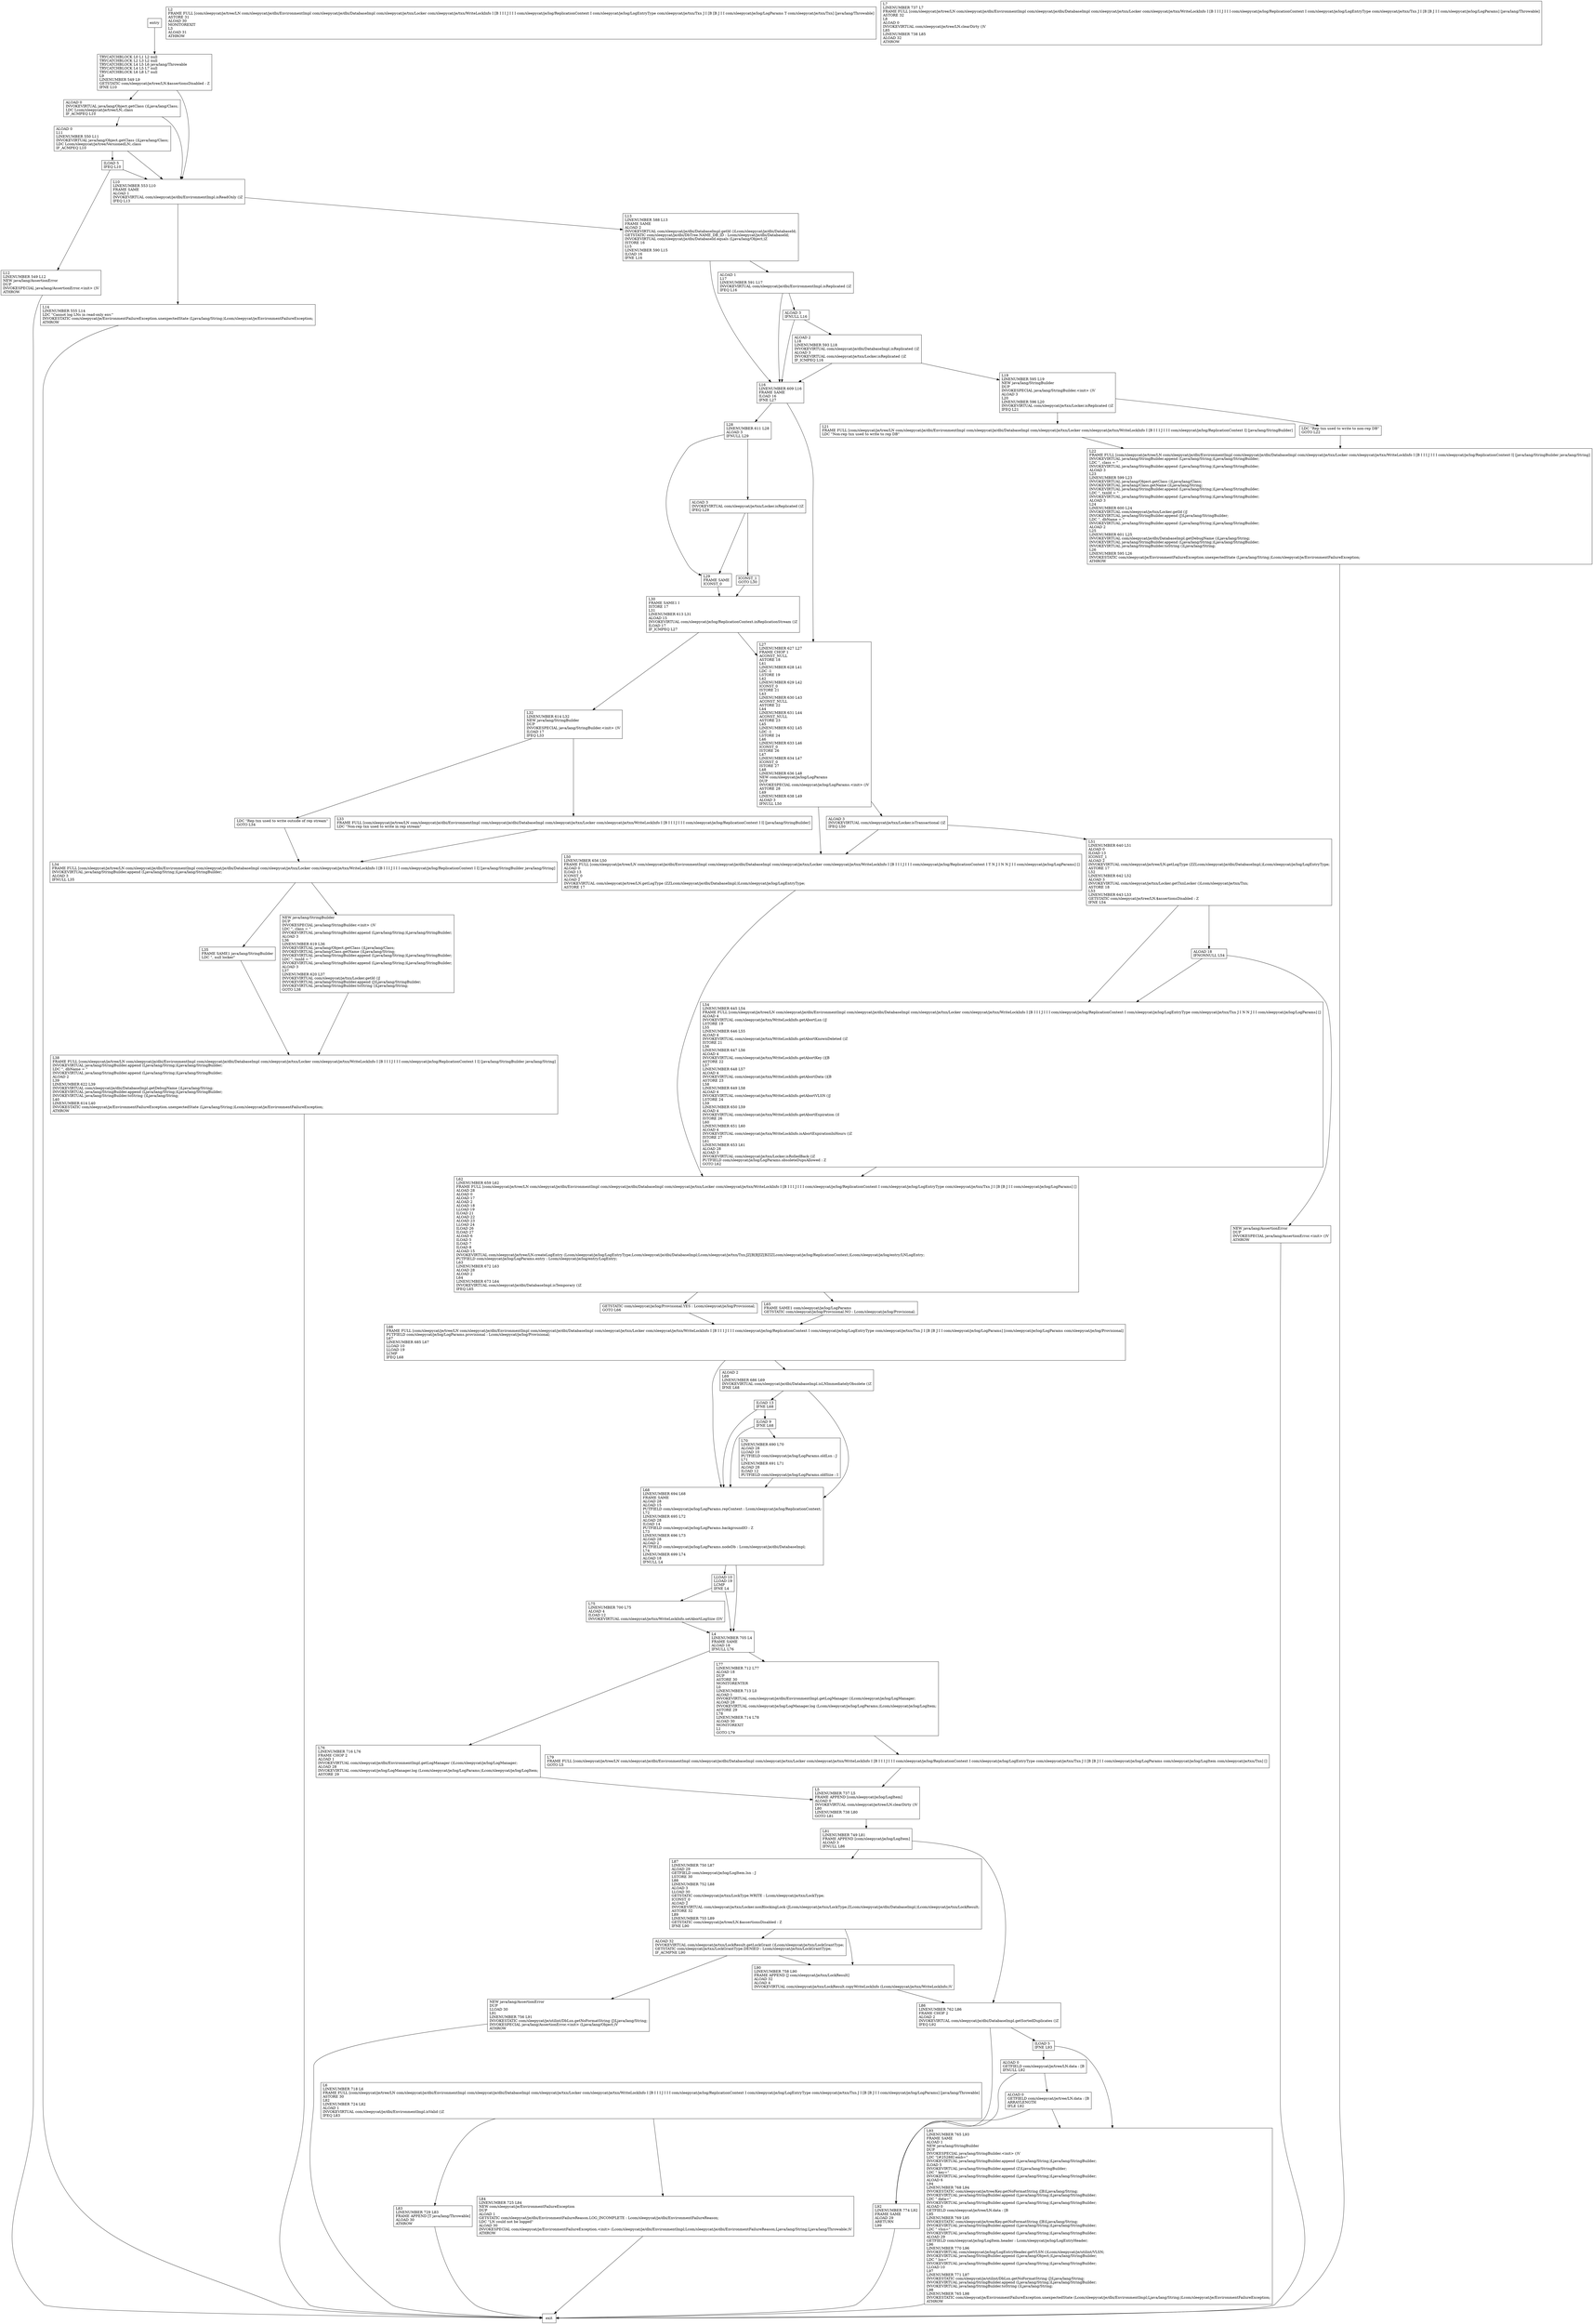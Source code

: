 digraph logInternal {
node [shape=record];
763597826 [label="LLOAD 10\lLLOAD 19\lLCMP\lIFNE L4\l"];
1987564320 [label="L13\lLINENUMBER 588 L13\lFRAME SAME\lALOAD 2\lINVOKEVIRTUAL com/sleepycat/je/dbi/DatabaseImpl.getId ()Lcom/sleepycat/je/dbi/DatabaseId;\lGETSTATIC com/sleepycat/je/dbi/DbTree.NAME_DB_ID : Lcom/sleepycat/je/dbi/DatabaseId;\lINVOKEVIRTUAL com/sleepycat/je/dbi/DatabaseId.equals (Ljava/lang/Object;)Z\lISTORE 16\lL15\lLINENUMBER 590 L15\lILOAD 16\lIFNE L16\l"];
179684149 [label="L2\lFRAME FULL [com/sleepycat/je/tree/LN com/sleepycat/je/dbi/EnvironmentImpl com/sleepycat/je/dbi/DatabaseImpl com/sleepycat/je/txn/Locker com/sleepycat/je/txn/WriteLockInfo I [B I I I J I I I com/sleepycat/je/log/ReplicationContext I com/sleepycat/je/log/LogEntryType com/sleepycat/je/txn/Txn J I [B [B J I I com/sleepycat/je/log/LogParams T com/sleepycat/je/txn/Txn] [java/lang/Throwable]\lASTORE 31\lALOAD 30\lMONITOREXIT\lL3\lALOAD 31\lATHROW\l"];
843031928 [label="LDC \"Rep txn used to write outside of rep stream\"\lGOTO L34\l"];
24663792 [label="L19\lLINENUMBER 595 L19\lNEW java/lang/StringBuilder\lDUP\lINVOKESPECIAL java/lang/StringBuilder.\<init\> ()V\lALOAD 3\lL20\lLINENUMBER 596 L20\lINVOKEVIRTUAL com/sleepycat/je/txn/Locker.isReplicated ()Z\lIFEQ L21\l"];
788045379 [label="L81\lLINENUMBER 749 L81\lFRAME APPEND [com/sleepycat/je/log/LogItem]\lALOAD 3\lIFNULL L86\l"];
1750744084 [label="ALOAD 3\lINVOKEVIRTUAL com/sleepycat/je/txn/Locker.isReplicated ()Z\lIFEQ L29\l"];
741087120 [label="L4\lLINENUMBER 705 L4\lFRAME SAME\lALOAD 18\lIFNULL L76\l"];
1765473489 [label="L87\lLINENUMBER 750 L87\lALOAD 29\lGETFIELD com/sleepycat/je/log/LogItem.lsn : J\lLSTORE 30\lL88\lLINENUMBER 752 L88\lALOAD 3\lLLOAD 30\lGETSTATIC com/sleepycat/je/txn/LockType.WRITE : Lcom/sleepycat/je/txn/LockType;\lICONST_0\lALOAD 2\lINVOKEVIRTUAL com/sleepycat/je/txn/Locker.nonBlockingLock (JLcom/sleepycat/je/txn/LockType;ZLcom/sleepycat/je/dbi/DatabaseImpl;)Lcom/sleepycat/je/txn/LockResult;\lASTORE 32\lL89\lLINENUMBER 755 L89\lGETSTATIC com/sleepycat/je/tree/LN.$assertionsDisabled : Z\lIFNE L90\l"];
1344969520 [label="ALOAD 3\lINVOKEVIRTUAL com/sleepycat/je/txn/Locker.isTransactional ()Z\lIFEQ L50\l"];
1050915341 [label="ALOAD 2\lL18\lLINENUMBER 593 L18\lINVOKEVIRTUAL com/sleepycat/je/dbi/DatabaseImpl.isReplicated ()Z\lALOAD 3\lINVOKEVIRTUAL com/sleepycat/je/txn/Locker.isReplicated ()Z\lIF_ICMPEQ L16\l"];
191220875 [label="L12\lLINENUMBER 549 L12\lNEW java/lang/AssertionError\lDUP\lINVOKESPECIAL java/lang/AssertionError.\<init\> ()V\lATHROW\l"];
742976305 [label="L33\lFRAME FULL [com/sleepycat/je/tree/LN com/sleepycat/je/dbi/EnvironmentImpl com/sleepycat/je/dbi/DatabaseImpl com/sleepycat/je/txn/Locker com/sleepycat/je/txn/WriteLockInfo I [B I I I J I I I com/sleepycat/je/log/ReplicationContext I I] [java/lang/StringBuilder]\lLDC \"Non-rep txn used to write in rep stream\"\l"];
999746083 [label="L92\lLINENUMBER 774 L92\lFRAME SAME\lALOAD 29\lARETURN\lL99\l"];
312941037 [label="NEW java/lang/StringBuilder\lDUP\lINVOKESPECIAL java/lang/StringBuilder.\<init\> ()V\lLDC \", class = \"\lINVOKEVIRTUAL java/lang/StringBuilder.append (Ljava/lang/String;)Ljava/lang/StringBuilder;\lALOAD 3\lL36\lLINENUMBER 619 L36\lINVOKEVIRTUAL java/lang/Object.getClass ()Ljava/lang/Class;\lINVOKEVIRTUAL java/lang/Class.getName ()Ljava/lang/String;\lINVOKEVIRTUAL java/lang/StringBuilder.append (Ljava/lang/String;)Ljava/lang/StringBuilder;\lLDC \", txnId = \"\lINVOKEVIRTUAL java/lang/StringBuilder.append (Ljava/lang/String;)Ljava/lang/StringBuilder;\lALOAD 3\lL37\lLINENUMBER 620 L37\lINVOKEVIRTUAL com/sleepycat/je/txn/Locker.getId ()J\lINVOKEVIRTUAL java/lang/StringBuilder.append (J)Ljava/lang/StringBuilder;\lINVOKEVIRTUAL java/lang/StringBuilder.toString ()Ljava/lang/String;\lGOTO L38\l"];
1125536386 [label="L84\lLINENUMBER 725 L84\lNEW com/sleepycat/je/EnvironmentFailureException\lDUP\lALOAD 1\lGETSTATIC com/sleepycat/je/dbi/EnvironmentFailureReason.LOG_INCOMPLETE : Lcom/sleepycat/je/dbi/EnvironmentFailureReason;\lLDC \"LN could not be logged\"\lALOAD 30\lINVOKESPECIAL com/sleepycat/je/EnvironmentFailureException.\<init\> (Lcom/sleepycat/je/dbi/EnvironmentImpl;Lcom/sleepycat/je/dbi/EnvironmentFailureReason;Ljava/lang/String;Ljava/lang/Throwable;)V\lATHROW\l"];
1395115267 [label="ALOAD 0\lGETFIELD com/sleepycat/je/tree/LN.data : [B\lARRAYLENGTH\lIFLE L92\l"];
636913877 [label="ALOAD 32\lINVOKEVIRTUAL com/sleepycat/je/txn/LockResult.getLockGrant ()Lcom/sleepycat/je/txn/LockGrantType;\lGETSTATIC com/sleepycat/je/txn/LockGrantType.DENIED : Lcom/sleepycat/je/txn/LockGrantType;\lIF_ACMPNE L90\l"];
2044557803 [label="L35\lFRAME SAME1 java/lang/StringBuilder\lLDC \", null locker\"\l"];
1193493596 [label="L77\lLINENUMBER 712 L77\lALOAD 18\lDUP\lASTORE 30\lMONITORENTER\lL0\lLINENUMBER 713 L0\lALOAD 1\lINVOKEVIRTUAL com/sleepycat/je/dbi/EnvironmentImpl.getLogManager ()Lcom/sleepycat/je/log/LogManager;\lALOAD 28\lINVOKEVIRTUAL com/sleepycat/je/log/LogManager.log (Lcom/sleepycat/je/log/LogParams;)Lcom/sleepycat/je/log/LogItem;\lASTORE 29\lL78\lLINENUMBER 714 L78\lALOAD 30\lMONITOREXIT\lL1\lGOTO L79\l"];
922304163 [label="L32\lLINENUMBER 614 L32\lNEW java/lang/StringBuilder\lDUP\lINVOKESPECIAL java/lang/StringBuilder.\<init\> ()V\lILOAD 17\lIFEQ L33\l"];
984528475 [label="L90\lLINENUMBER 758 L90\lFRAME APPEND [J com/sleepycat/je/txn/LockResult]\lALOAD 32\lALOAD 4\lINVOKEVIRTUAL com/sleepycat/je/txn/LockResult.copyWriteLockInfo (Lcom/sleepycat/je/txn/WriteLockInfo;)V\l"];
175060213 [label="GETSTATIC com/sleepycat/je/log/Provisional.YES : Lcom/sleepycat/je/log/Provisional;\lGOTO L66\l"];
74025702 [label="ILOAD 9\lIFNE L68\l"];
914757581 [label="L38\lFRAME FULL [com/sleepycat/je/tree/LN com/sleepycat/je/dbi/EnvironmentImpl com/sleepycat/je/dbi/DatabaseImpl com/sleepycat/je/txn/Locker com/sleepycat/je/txn/WriteLockInfo I [B I I I J I I I com/sleepycat/je/log/ReplicationContext I I] [java/lang/StringBuilder java/lang/String]\lINVOKEVIRTUAL java/lang/StringBuilder.append (Ljava/lang/String;)Ljava/lang/StringBuilder;\lLDC \", dbName = \"\lINVOKEVIRTUAL java/lang/StringBuilder.append (Ljava/lang/String;)Ljava/lang/StringBuilder;\lALOAD 2\lL39\lLINENUMBER 622 L39\lINVOKEVIRTUAL com/sleepycat/je/dbi/DatabaseImpl.getDebugName ()Ljava/lang/String;\lINVOKEVIRTUAL java/lang/StringBuilder.append (Ljava/lang/String;)Ljava/lang/StringBuilder;\lINVOKEVIRTUAL java/lang/StringBuilder.toString ()Ljava/lang/String;\lL40\lLINENUMBER 614 L40\lINVOKESTATIC com/sleepycat/je/EnvironmentFailureException.unexpectedState (Ljava/lang/String;)Lcom/sleepycat/je/EnvironmentFailureException;\lATHROW\l"];
259660228 [label="L30\lFRAME SAME1 I\lISTORE 17\lL31\lLINENUMBER 613 L31\lALOAD 15\lINVOKEVIRTUAL com/sleepycat/je/log/ReplicationContext.inReplicationStream ()Z\lILOAD 17\lIF_ICMPEQ L27\l"];
454309070 [label="NEW java/lang/AssertionError\lDUP\lLLOAD 30\lL91\lLINENUMBER 756 L91\lINVOKESTATIC com/sleepycat/je/utilint/DbLsn.getNoFormatString (J)Ljava/lang/String;\lINVOKESPECIAL java/lang/AssertionError.\<init\> (Ljava/lang/Object;)V\lATHROW\l"];
1683658313 [label="L75\lLINENUMBER 700 L75\lALOAD 4\lILOAD 12\lINVOKEVIRTUAL com/sleepycat/je/txn/WriteLockInfo.setAbortLogSize (I)V\l"];
1834634841 [label="TRYCATCHBLOCK L0 L1 L2 null\lTRYCATCHBLOCK L2 L3 L2 null\lTRYCATCHBLOCK L4 L5 L6 java/lang/Throwable\lTRYCATCHBLOCK L4 L5 L7 null\lTRYCATCHBLOCK L6 L8 L7 null\lL9\lLINENUMBER 549 L9\lGETSTATIC com/sleepycat/je/tree/LN.$assertionsDisabled : Z\lIFNE L10\l"];
1678282940 [label="ALOAD 0\lL11\lLINENUMBER 550 L11\lINVOKEVIRTUAL java/lang/Object.getClass ()Ljava/lang/Class;\lLDC Lcom/sleepycat/je/tree/VersionedLN;.class\lIF_ACMPEQ L10\l"];
1277874229 [label="L29\lFRAME SAME\lICONST_0\l"];
1150610696 [label="L54\lLINENUMBER 645 L54\lFRAME FULL [com/sleepycat/je/tree/LN com/sleepycat/je/dbi/EnvironmentImpl com/sleepycat/je/dbi/DatabaseImpl com/sleepycat/je/txn/Locker com/sleepycat/je/txn/WriteLockInfo I [B I I I J I I I com/sleepycat/je/log/ReplicationContext I com/sleepycat/je/log/LogEntryType com/sleepycat/je/txn/Txn J I N N J I I com/sleepycat/je/log/LogParams] []\lALOAD 4\lINVOKEVIRTUAL com/sleepycat/je/txn/WriteLockInfo.getAbortLsn ()J\lLSTORE 19\lL55\lLINENUMBER 646 L55\lALOAD 4\lINVOKEVIRTUAL com/sleepycat/je/txn/WriteLockInfo.getAbortKnownDeleted ()Z\lISTORE 21\lL56\lLINENUMBER 647 L56\lALOAD 4\lINVOKEVIRTUAL com/sleepycat/je/txn/WriteLockInfo.getAbortKey ()[B\lASTORE 22\lL57\lLINENUMBER 648 L57\lALOAD 4\lINVOKEVIRTUAL com/sleepycat/je/txn/WriteLockInfo.getAbortData ()[B\lASTORE 23\lL58\lLINENUMBER 649 L58\lALOAD 4\lINVOKEVIRTUAL com/sleepycat/je/txn/WriteLockInfo.getAbortVLSN ()J\lLSTORE 24\lL59\lLINENUMBER 650 L59\lALOAD 4\lINVOKEVIRTUAL com/sleepycat/je/txn/WriteLockInfo.getAbortExpiration ()I\lISTORE 26\lL60\lLINENUMBER 651 L60\lALOAD 4\lINVOKEVIRTUAL com/sleepycat/je/txn/WriteLockInfo.isAbortExpirationInHours ()Z\lISTORE 27\lL61\lLINENUMBER 653 L61\lALOAD 28\lALOAD 3\lINVOKEVIRTUAL com/sleepycat/je/txn/Locker.isRolledBack ()Z\lPUTFIELD com/sleepycat/je/log/LogParams.obsoleteDupsAllowed : Z\lGOTO L62\l"];
1434375322 [label="L70\lLINENUMBER 690 L70\lALOAD 28\lLLOAD 10\lPUTFIELD com/sleepycat/je/log/LogParams.oldLsn : J\lL71\lLINENUMBER 691 L71\lALOAD 28\lILOAD 12\lPUTFIELD com/sleepycat/je/log/LogParams.oldSize : I\l"];
1178361103 [label="L22\lFRAME FULL [com/sleepycat/je/tree/LN com/sleepycat/je/dbi/EnvironmentImpl com/sleepycat/je/dbi/DatabaseImpl com/sleepycat/je/txn/Locker com/sleepycat/je/txn/WriteLockInfo I [B I I I J I I I com/sleepycat/je/log/ReplicationContext I] [java/lang/StringBuilder java/lang/String]\lINVOKEVIRTUAL java/lang/StringBuilder.append (Ljava/lang/String;)Ljava/lang/StringBuilder;\lLDC \", class = \"\lINVOKEVIRTUAL java/lang/StringBuilder.append (Ljava/lang/String;)Ljava/lang/StringBuilder;\lALOAD 3\lL23\lLINENUMBER 599 L23\lINVOKEVIRTUAL java/lang/Object.getClass ()Ljava/lang/Class;\lINVOKEVIRTUAL java/lang/Class.getName ()Ljava/lang/String;\lINVOKEVIRTUAL java/lang/StringBuilder.append (Ljava/lang/String;)Ljava/lang/StringBuilder;\lLDC \", txnId = \"\lINVOKEVIRTUAL java/lang/StringBuilder.append (Ljava/lang/String;)Ljava/lang/StringBuilder;\lALOAD 3\lL24\lLINENUMBER 600 L24\lINVOKEVIRTUAL com/sleepycat/je/txn/Locker.getId ()J\lINVOKEVIRTUAL java/lang/StringBuilder.append (J)Ljava/lang/StringBuilder;\lLDC \", dbName = \"\lINVOKEVIRTUAL java/lang/StringBuilder.append (Ljava/lang/String;)Ljava/lang/StringBuilder;\lALOAD 2\lL25\lLINENUMBER 601 L25\lINVOKEVIRTUAL com/sleepycat/je/dbi/DatabaseImpl.getDebugName ()Ljava/lang/String;\lINVOKEVIRTUAL java/lang/StringBuilder.append (Ljava/lang/String;)Ljava/lang/StringBuilder;\lINVOKEVIRTUAL java/lang/StringBuilder.toString ()Ljava/lang/String;\lL26\lLINENUMBER 595 L26\lINVOKESTATIC com/sleepycat/je/EnvironmentFailureException.unexpectedState (Ljava/lang/String;)Lcom/sleepycat/je/EnvironmentFailureException;\lATHROW\l"];
687476728 [label="L68\lLINENUMBER 694 L68\lFRAME SAME\lALOAD 28\lALOAD 15\lPUTFIELD com/sleepycat/je/log/LogParams.repContext : Lcom/sleepycat/je/log/ReplicationContext;\lL72\lLINENUMBER 695 L72\lALOAD 28\lILOAD 14\lPUTFIELD com/sleepycat/je/log/LogParams.backgroundIO : Z\lL73\lLINENUMBER 696 L73\lALOAD 28\lALOAD 2\lPUTFIELD com/sleepycat/je/log/LogParams.nodeDb : Lcom/sleepycat/je/dbi/DatabaseImpl;\lL74\lLINENUMBER 699 L74\lALOAD 18\lIFNULL L4\l"];
2062061041 [label="L50\lLINENUMBER 656 L50\lFRAME FULL [com/sleepycat/je/tree/LN com/sleepycat/je/dbi/EnvironmentImpl com/sleepycat/je/dbi/DatabaseImpl com/sleepycat/je/txn/Locker com/sleepycat/je/txn/WriteLockInfo I [B I I I J I I I com/sleepycat/je/log/ReplicationContext I T N J I N N J I I com/sleepycat/je/log/LogParams] []\lALOAD 0\lILOAD 13\lICONST_0\lALOAD 2\lINVOKEVIRTUAL com/sleepycat/je/tree/LN.getLogType (ZZLcom/sleepycat/je/dbi/DatabaseImpl;)Lcom/sleepycat/je/log/LogEntryType;\lASTORE 17\l"];
1768974462 [label="L62\lLINENUMBER 659 L62\lFRAME FULL [com/sleepycat/je/tree/LN com/sleepycat/je/dbi/EnvironmentImpl com/sleepycat/je/dbi/DatabaseImpl com/sleepycat/je/txn/Locker com/sleepycat/je/txn/WriteLockInfo I [B I I I J I I I com/sleepycat/je/log/ReplicationContext I com/sleepycat/je/log/LogEntryType com/sleepycat/je/txn/Txn J I [B [B J I I com/sleepycat/je/log/LogParams] []\lALOAD 28\lALOAD 0\lALOAD 17\lALOAD 2\lALOAD 18\lLLOAD 19\lILOAD 21\lALOAD 22\lALOAD 23\lLLOAD 24\lILOAD 26\lILOAD 27\lALOAD 6\lILOAD 5\lILOAD 7\lILOAD 8\lALOAD 15\lINVOKEVIRTUAL com/sleepycat/je/tree/LN.createLogEntry (Lcom/sleepycat/je/log/LogEntryType;Lcom/sleepycat/je/dbi/DatabaseImpl;Lcom/sleepycat/je/txn/Txn;JZ[B[BJIZ[BZIZLcom/sleepycat/je/log/ReplicationContext;)Lcom/sleepycat/je/log/entry/LNLogEntry;\lPUTFIELD com/sleepycat/je/log/LogParams.entry : Lcom/sleepycat/je/log/entry/LogEntry;\lL63\lLINENUMBER 672 L63\lALOAD 28\lALOAD 2\lL64\lLINENUMBER 673 L64\lINVOKEVIRTUAL com/sleepycat/je/dbi/DatabaseImpl.isTemporary ()Z\lIFEQ L65\l"];
1528771298 [label="ILOAD 5\lIFEQ L10\l"];
1609362223 [label="ALOAD 0\lGETFIELD com/sleepycat/je/tree/LN.data : [B\lIFNULL L92\l"];
2119860224 [label="NEW java/lang/AssertionError\lDUP\lINVOKESPECIAL java/lang/AssertionError.\<init\> ()V\lATHROW\l"];
1982987070 [label="L76\lLINENUMBER 716 L76\lFRAME CHOP 2\lALOAD 1\lINVOKEVIRTUAL com/sleepycat/je/dbi/EnvironmentImpl.getLogManager ()Lcom/sleepycat/je/log/LogManager;\lALOAD 28\lINVOKEVIRTUAL com/sleepycat/je/log/LogManager.log (Lcom/sleepycat/je/log/LogParams;)Lcom/sleepycat/je/log/LogItem;\lASTORE 29\l"];
988668671 [label="L79\lFRAME FULL [com/sleepycat/je/tree/LN com/sleepycat/je/dbi/EnvironmentImpl com/sleepycat/je/dbi/DatabaseImpl com/sleepycat/je/txn/Locker com/sleepycat/je/txn/WriteLockInfo I [B I I I J I I I com/sleepycat/je/log/ReplicationContext I com/sleepycat/je/log/LogEntryType com/sleepycat/je/txn/Txn J I [B [B J I I com/sleepycat/je/log/LogParams com/sleepycat/je/log/LogItem com/sleepycat/je/txn/Txn] []\lGOTO L5\l"];
1460729685 [label="ALOAD 0\lINVOKEVIRTUAL java/lang/Object.getClass ()Ljava/lang/Class;\lLDC Lcom/sleepycat/je/tree/LN;.class\lIF_ACMPEQ L10\l"];
87051502 [label="L27\lLINENUMBER 627 L27\lFRAME CHOP 1\lACONST_NULL\lASTORE 18\lL41\lLINENUMBER 628 L41\lLDC -1\lLSTORE 19\lL42\lLINENUMBER 629 L42\lICONST_0\lISTORE 21\lL43\lLINENUMBER 630 L43\lACONST_NULL\lASTORE 22\lL44\lLINENUMBER 631 L44\lACONST_NULL\lASTORE 23\lL45\lLINENUMBER 632 L45\lLDC -1\lLSTORE 24\lL46\lLINENUMBER 633 L46\lICONST_0\lISTORE 26\lL47\lLINENUMBER 634 L47\lICONST_0\lISTORE 27\lL48\lLINENUMBER 636 L48\lNEW com/sleepycat/je/log/LogParams\lDUP\lINVOKESPECIAL com/sleepycat/je/log/LogParams.\<init\> ()V\lASTORE 28\lL49\lLINENUMBER 638 L49\lALOAD 3\lIFNULL L50\l"];
1912207546 [label="ALOAD 1\lL17\lLINENUMBER 591 L17\lINVOKEVIRTUAL com/sleepycat/je/dbi/EnvironmentImpl.isReplicated ()Z\lIFEQ L16\l"];
1697429629 [label="L21\lFRAME FULL [com/sleepycat/je/tree/LN com/sleepycat/je/dbi/EnvironmentImpl com/sleepycat/je/dbi/DatabaseImpl com/sleepycat/je/txn/Locker com/sleepycat/je/txn/WriteLockInfo I [B I I I J I I I com/sleepycat/je/log/ReplicationContext I] [java/lang/StringBuilder]\lLDC \"Non-rep txn used to write to rep DB\"\l"];
1457136695 [label="L14\lLINENUMBER 555 L14\lLDC \"Cannot log LNs in read-only env.\"\lINVOKESTATIC com/sleepycat/je/EnvironmentFailureException.unexpectedState (Ljava/lang/String;)Lcom/sleepycat/je/EnvironmentFailureException;\lATHROW\l"];
1959104356 [label="ILOAD 5\lIFNE L93\l"];
1073365581 [label="LDC \"Rep txn used to write to non-rep DB\"\lGOTO L22\l"];
1266332258 [label="ICONST_1\lGOTO L30\l"];
460899147 [label="L10\lLINENUMBER 553 L10\lFRAME SAME\lALOAD 1\lINVOKEVIRTUAL com/sleepycat/je/dbi/EnvironmentImpl.isReadOnly ()Z\lIFEQ L13\l"];
1415411502 [label="L16\lLINENUMBER 609 L16\lFRAME SAME\lILOAD 16\lIFNE L27\l"];
1608491869 [label="L83\lLINENUMBER 729 L83\lFRAME APPEND [T java/lang/Throwable]\lALOAD 30\lATHROW\l"];
1988464942 [label="ALOAD 3\lIFNULL L16\l"];
1919842314 [label="ILOAD 13\lIFNE L68\l"];
823717164 [label="L66\lFRAME FULL [com/sleepycat/je/tree/LN com/sleepycat/je/dbi/EnvironmentImpl com/sleepycat/je/dbi/DatabaseImpl com/sleepycat/je/txn/Locker com/sleepycat/je/txn/WriteLockInfo I [B I I I J I I I com/sleepycat/je/log/ReplicationContext I com/sleepycat/je/log/LogEntryType com/sleepycat/je/txn/Txn J I [B [B J I I com/sleepycat/je/log/LogParams] [com/sleepycat/je/log/LogParams com/sleepycat/je/log/Provisional]\lPUTFIELD com/sleepycat/je/log/LogParams.provisional : Lcom/sleepycat/je/log/Provisional;\lL67\lLINENUMBER 685 L67\lLLOAD 10\lLLOAD 19\lLCMP\lIFEQ L68\l"];
1701052681 [label="L93\lLINENUMBER 765 L93\lFRAME SAME\lALOAD 1\lNEW java/lang/StringBuilder\lDUP\lINVOKESPECIAL java/lang/StringBuilder.\<init\> ()V\lLDC \"[#25288] emb=\"\lINVOKEVIRTUAL java/lang/StringBuilder.append (Ljava/lang/String;)Ljava/lang/StringBuilder;\lILOAD 5\lINVOKEVIRTUAL java/lang/StringBuilder.append (Z)Ljava/lang/StringBuilder;\lLDC \" key=\"\lINVOKEVIRTUAL java/lang/StringBuilder.append (Ljava/lang/String;)Ljava/lang/StringBuilder;\lALOAD 6\lL94\lLINENUMBER 768 L94\lINVOKESTATIC com/sleepycat/je/tree/Key.getNoFormatString ([B)Ljava/lang/String;\lINVOKEVIRTUAL java/lang/StringBuilder.append (Ljava/lang/String;)Ljava/lang/StringBuilder;\lLDC \" data=\"\lINVOKEVIRTUAL java/lang/StringBuilder.append (Ljava/lang/String;)Ljava/lang/StringBuilder;\lALOAD 0\lGETFIELD com/sleepycat/je/tree/LN.data : [B\lL95\lLINENUMBER 769 L95\lINVOKESTATIC com/sleepycat/je/tree/Key.getNoFormatString ([B)Ljava/lang/String;\lINVOKEVIRTUAL java/lang/StringBuilder.append (Ljava/lang/String;)Ljava/lang/StringBuilder;\lLDC \" vlsn=\"\lINVOKEVIRTUAL java/lang/StringBuilder.append (Ljava/lang/String;)Ljava/lang/StringBuilder;\lALOAD 29\lGETFIELD com/sleepycat/je/log/LogItem.header : Lcom/sleepycat/je/log/LogEntryHeader;\lL96\lLINENUMBER 770 L96\lINVOKEVIRTUAL com/sleepycat/je/log/LogEntryHeader.getVLSN ()Lcom/sleepycat/je/utilint/VLSN;\lINVOKEVIRTUAL java/lang/StringBuilder.append (Ljava/lang/Object;)Ljava/lang/StringBuilder;\lLDC \" lsn=\"\lINVOKEVIRTUAL java/lang/StringBuilder.append (Ljava/lang/String;)Ljava/lang/StringBuilder;\lLLOAD 10\lL97\lLINENUMBER 771 L97\lINVOKESTATIC com/sleepycat/je/utilint/DbLsn.getNoFormatString (J)Ljava/lang/String;\lINVOKEVIRTUAL java/lang/StringBuilder.append (Ljava/lang/String;)Ljava/lang/StringBuilder;\lINVOKEVIRTUAL java/lang/StringBuilder.toString ()Ljava/lang/String;\lL98\lLINENUMBER 765 L98\lINVOKESTATIC com/sleepycat/je/EnvironmentFailureException.unexpectedState (Lcom/sleepycat/je/dbi/EnvironmentImpl;Ljava/lang/String;)Lcom/sleepycat/je/EnvironmentFailureException;\lATHROW\l"];
695653925 [label="L7\lLINENUMBER 737 L7\lFRAME FULL [com/sleepycat/je/tree/LN com/sleepycat/je/dbi/EnvironmentImpl com/sleepycat/je/dbi/DatabaseImpl com/sleepycat/je/txn/Locker com/sleepycat/je/txn/WriteLockInfo I [B I I I J I I I com/sleepycat/je/log/ReplicationContext I com/sleepycat/je/log/LogEntryType com/sleepycat/je/txn/Txn J I [B [B J I I com/sleepycat/je/log/LogParams] [java/lang/Throwable]\lASTORE 32\lL8\lALOAD 0\lINVOKEVIRTUAL com/sleepycat/je/tree/LN.clearDirty ()V\lL85\lLINENUMBER 738 L85\lALOAD 32\lATHROW\l"];
1272803296 [label="L86\lLINENUMBER 762 L86\lFRAME CHOP 2\lALOAD 2\lINVOKEVIRTUAL com/sleepycat/je/dbi/DatabaseImpl.getSortedDuplicates ()Z\lIFEQ L92\l"];
1539395817 [label="ALOAD 2\lL69\lLINENUMBER 686 L69\lINVOKEVIRTUAL com/sleepycat/je/dbi/DatabaseImpl.isLNImmediatelyObsolete ()Z\lIFNE L68\l"];
2049795950 [label="ALOAD 18\lIFNONNULL L54\l"];
1834237634 [label="L34\lFRAME FULL [com/sleepycat/je/tree/LN com/sleepycat/je/dbi/EnvironmentImpl com/sleepycat/je/dbi/DatabaseImpl com/sleepycat/je/txn/Locker com/sleepycat/je/txn/WriteLockInfo I [B I I I J I I I com/sleepycat/je/log/ReplicationContext I I] [java/lang/StringBuilder java/lang/String]\lINVOKEVIRTUAL java/lang/StringBuilder.append (Ljava/lang/String;)Ljava/lang/StringBuilder;\lALOAD 3\lIFNULL L35\l"];
1110094591 [label="L51\lLINENUMBER 640 L51\lALOAD 0\lILOAD 13\lICONST_1\lALOAD 2\lINVOKEVIRTUAL com/sleepycat/je/tree/LN.getLogType (ZZLcom/sleepycat/je/dbi/DatabaseImpl;)Lcom/sleepycat/je/log/LogEntryType;\lASTORE 17\lL52\lLINENUMBER 642 L52\lALOAD 3\lINVOKEVIRTUAL com/sleepycat/je/txn/Locker.getTxnLocker ()Lcom/sleepycat/je/txn/Txn;\lASTORE 18\lL53\lLINENUMBER 643 L53\lGETSTATIC com/sleepycat/je/tree/LN.$assertionsDisabled : Z\lIFNE L54\l"];
1466525595 [label="L5\lLINENUMBER 737 L5\lFRAME APPEND [com/sleepycat/je/log/LogItem]\lALOAD 0\lINVOKEVIRTUAL com/sleepycat/je/tree/LN.clearDirty ()V\lL80\lLINENUMBER 738 L80\lGOTO L81\l"];
1756732975 [label="L28\lLINENUMBER 611 L28\lALOAD 3\lIFNULL L29\l"];
459809985 [label="L65\lFRAME SAME1 com/sleepycat/je/log/LogParams\lGETSTATIC com/sleepycat/je/log/Provisional.NO : Lcom/sleepycat/je/log/Provisional;\l"];
2077715321 [label="L6\lLINENUMBER 718 L6\lFRAME FULL [com/sleepycat/je/tree/LN com/sleepycat/je/dbi/EnvironmentImpl com/sleepycat/je/dbi/DatabaseImpl com/sleepycat/je/txn/Locker com/sleepycat/je/txn/WriteLockInfo I [B I I I J I I I com/sleepycat/je/log/ReplicationContext I com/sleepycat/je/log/LogEntryType com/sleepycat/je/txn/Txn J I [B [B J I I com/sleepycat/je/log/LogParams] [java/lang/Throwable]\lASTORE 30\lL82\lLINENUMBER 724 L82\lALOAD 1\lINVOKEVIRTUAL com/sleepycat/je/dbi/EnvironmentImpl.isValid ()Z\lIFEQ L83\l"];
entry;
exit;
763597826 -> 1683658313;
763597826 -> 741087120;
1987564320 -> 1415411502;
1987564320 -> 1912207546;
843031928 -> 1834237634;
24663792 -> 1697429629;
24663792 -> 1073365581;
788045379 -> 1272803296;
788045379 -> 1765473489;
1750744084 -> 1277874229;
1750744084 -> 1266332258;
741087120 -> 1193493596;
741087120 -> 1982987070;
1765473489 -> 984528475;
1765473489 -> 636913877;
1344969520 -> 2062061041;
1344969520 -> 1110094591;
1050915341 -> 1415411502;
1050915341 -> 24663792;
191220875 -> exit;
742976305 -> 1834237634;
999746083 -> exit;
312941037 -> 914757581;
1125536386 -> exit;
1395115267 -> 999746083;
1395115267 -> 1701052681;
636913877 -> 984528475;
636913877 -> 454309070;
2044557803 -> 914757581;
1193493596 -> 988668671;
922304163 -> 742976305;
922304163 -> 843031928;
984528475 -> 1272803296;
175060213 -> 823717164;
74025702 -> 1434375322;
74025702 -> 687476728;
914757581 -> exit;
259660228 -> 922304163;
259660228 -> 87051502;
454309070 -> exit;
entry -> 1834634841;
1683658313 -> 741087120;
1834634841 -> 460899147;
1834634841 -> 1460729685;
1678282940 -> 1528771298;
1678282940 -> 460899147;
1277874229 -> 259660228;
1150610696 -> 1768974462;
1434375322 -> 687476728;
1178361103 -> exit;
687476728 -> 763597826;
687476728 -> 741087120;
2062061041 -> 1768974462;
1768974462 -> 175060213;
1768974462 -> 459809985;
1528771298 -> 460899147;
1528771298 -> 191220875;
1609362223 -> 999746083;
1609362223 -> 1395115267;
2119860224 -> exit;
1982987070 -> 1466525595;
988668671 -> 1466525595;
1460729685 -> 460899147;
1460729685 -> 1678282940;
87051502 -> 2062061041;
87051502 -> 1344969520;
1912207546 -> 1415411502;
1912207546 -> 1988464942;
1697429629 -> 1178361103;
1457136695 -> exit;
1959104356 -> 1609362223;
1959104356 -> 1701052681;
1073365581 -> 1178361103;
1266332258 -> 259660228;
460899147 -> 1987564320;
460899147 -> 1457136695;
1415411502 -> 87051502;
1415411502 -> 1756732975;
1608491869 -> exit;
1988464942 -> 1050915341;
1988464942 -> 1415411502;
1919842314 -> 74025702;
1919842314 -> 687476728;
823717164 -> 1539395817;
823717164 -> 687476728;
1701052681 -> exit;
1272803296 -> 999746083;
1272803296 -> 1959104356;
1539395817 -> 1919842314;
1539395817 -> 687476728;
2049795950 -> 2119860224;
2049795950 -> 1150610696;
1834237634 -> 2044557803;
1834237634 -> 312941037;
1110094591 -> 2049795950;
1110094591 -> 1150610696;
1466525595 -> 788045379;
1756732975 -> 1277874229;
1756732975 -> 1750744084;
459809985 -> 823717164;
2077715321 -> 1608491869;
2077715321 -> 1125536386;
}

